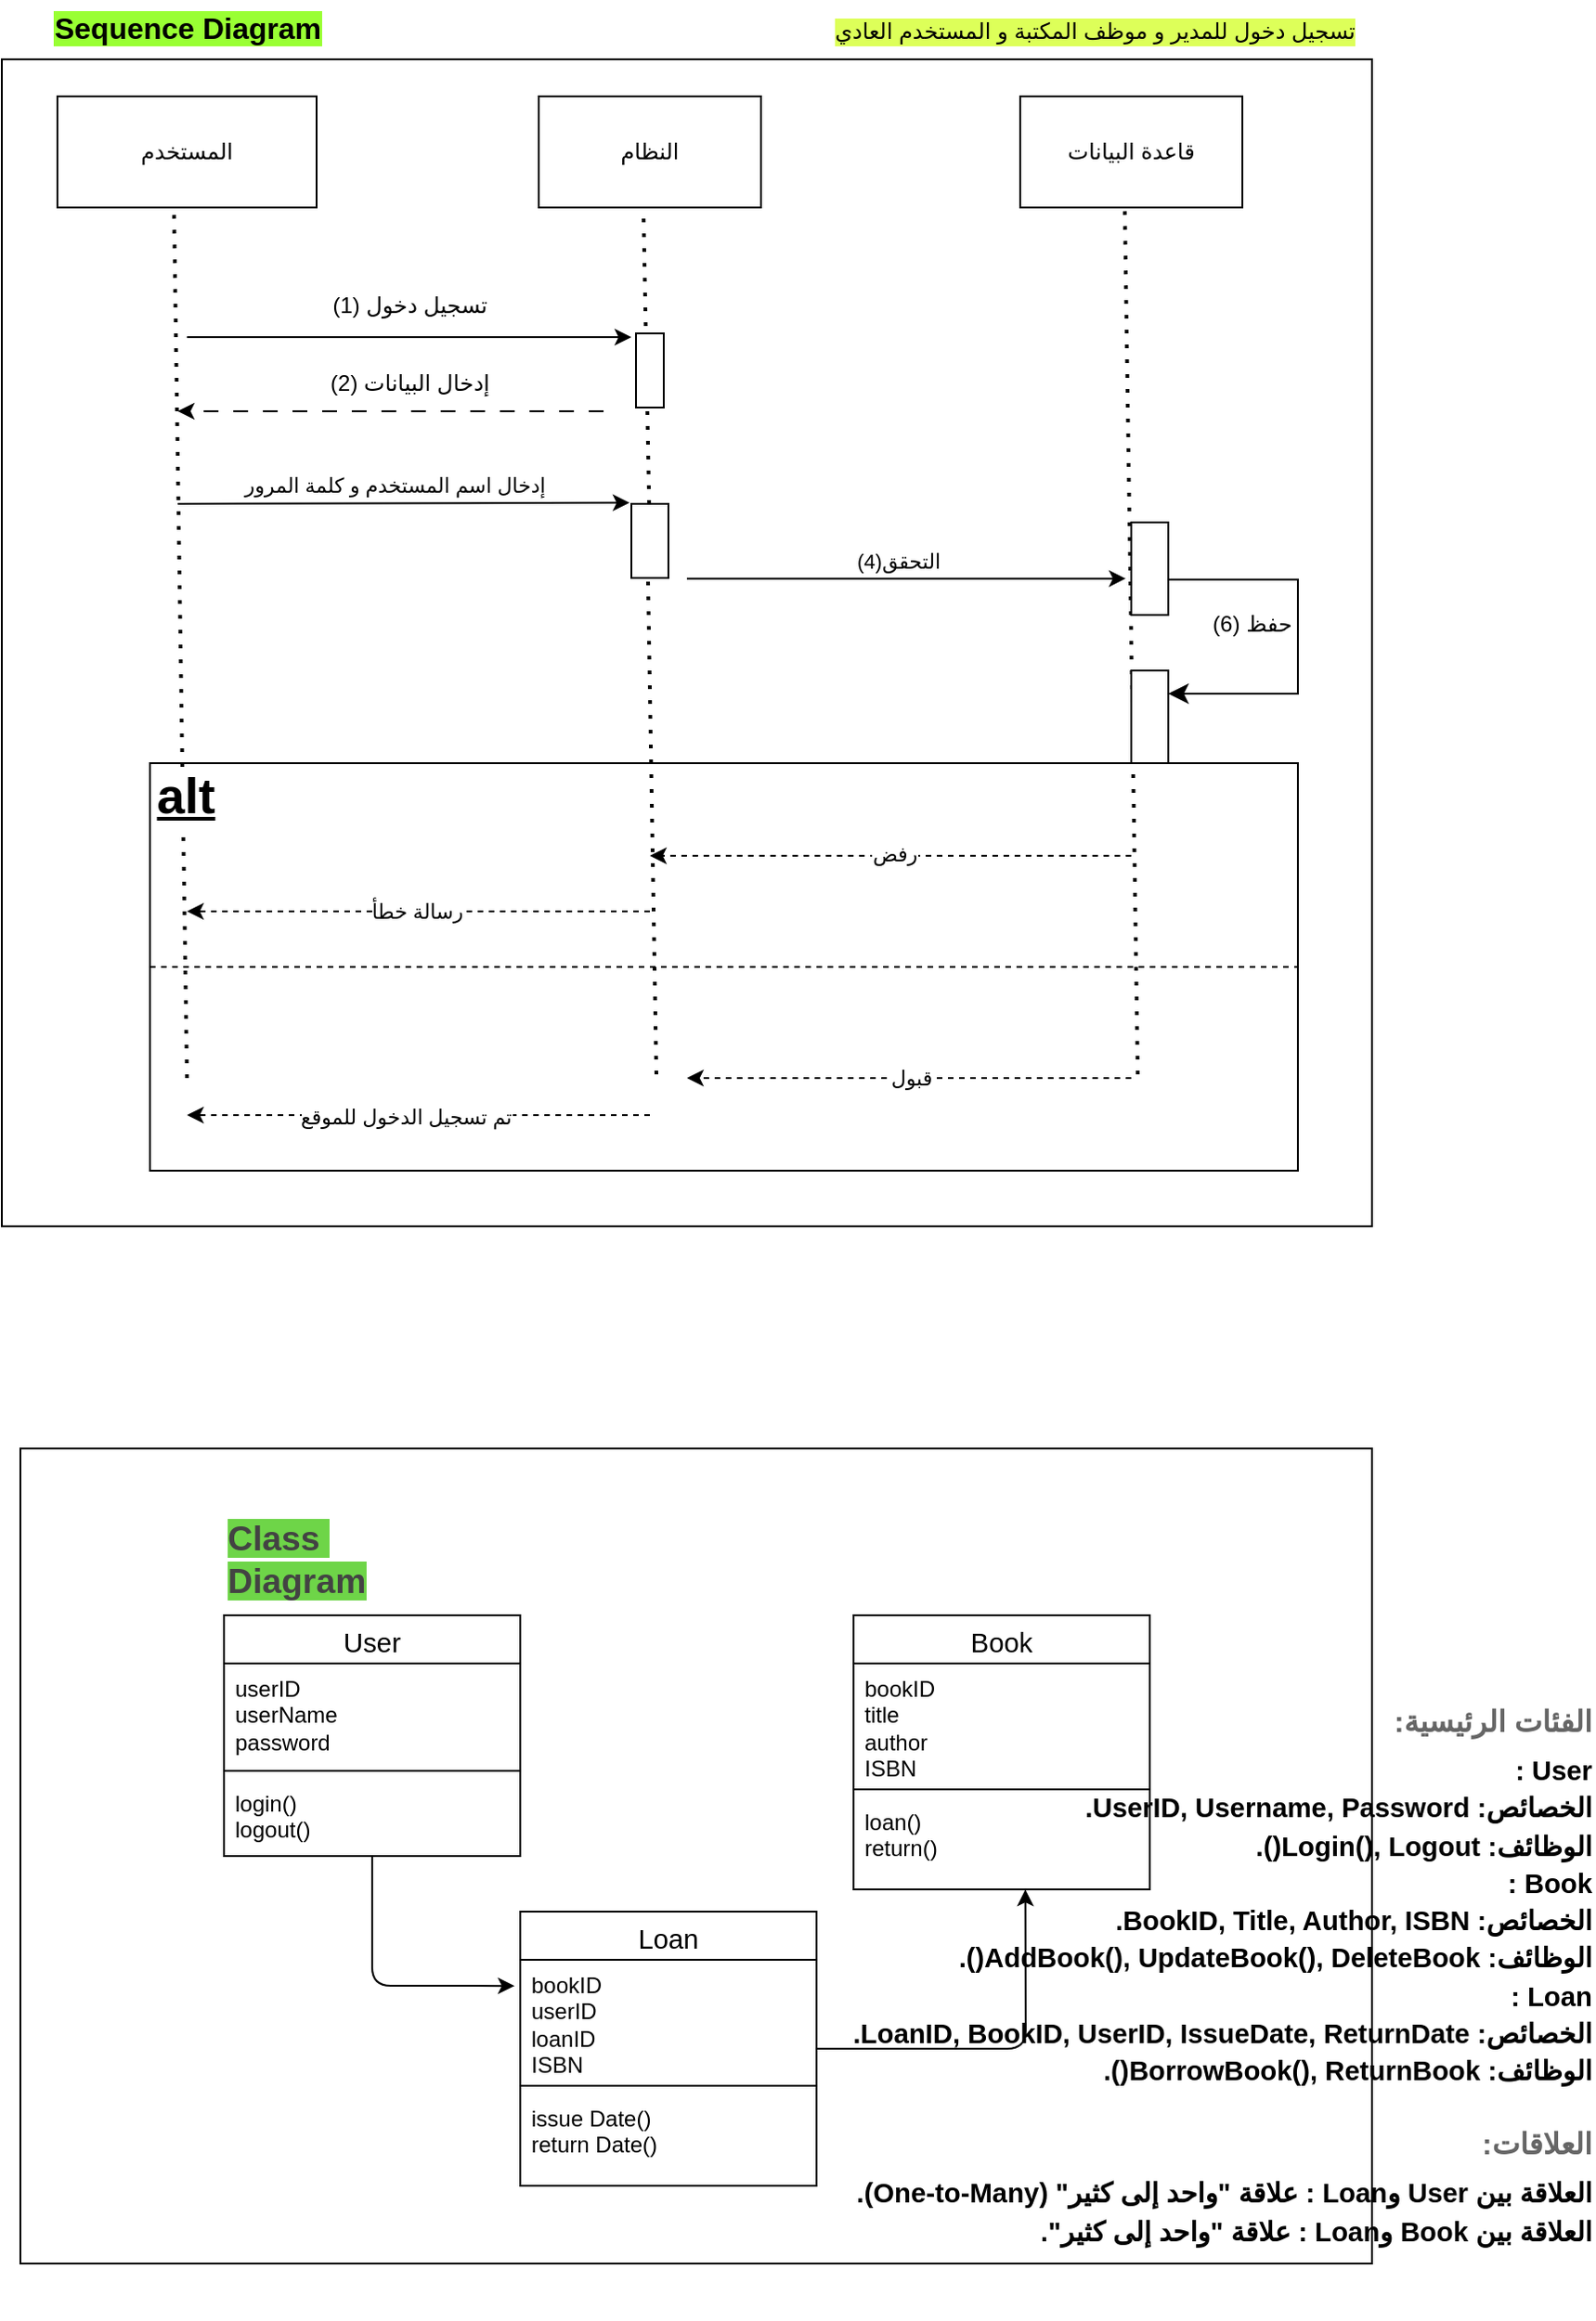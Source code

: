 <mxfile>
    <diagram id="QoeyBauCDCNXHs-bHfof" name="Page-1">
        <mxGraphModel dx="2951" dy="1783" grid="1" gridSize="10" guides="1" tooltips="1" connect="1" arrows="1" fold="1" page="1" pageScale="1" pageWidth="850" pageHeight="1100" math="0" shadow="0">
            <root>
                <mxCell id="0"/>
                <mxCell id="1" parent="0"/>
                <mxCell id="113" value="" style="rounded=0;whiteSpace=wrap;html=1;" vertex="1" parent="1">
                    <mxGeometry x="50" y="810" width="730" height="440" as="geometry"/>
                </mxCell>
                <mxCell id="56" value="" style="group" vertex="1" connectable="0" parent="1">
                    <mxGeometry x="40" y="60" width="740" height="630" as="geometry"/>
                </mxCell>
                <mxCell id="53" value="" style="rounded=0;whiteSpace=wrap;html=1;" vertex="1" parent="56">
                    <mxGeometry width="740" height="630" as="geometry"/>
                </mxCell>
                <mxCell id="34" value="" style="whiteSpace=wrap;html=1;rounded=0;" vertex="1" parent="56">
                    <mxGeometry x="80" y="380" width="620" height="220" as="geometry"/>
                </mxCell>
                <mxCell id="7" value="" style="rounded=0;whiteSpace=wrap;html=1;" vertex="1" parent="56">
                    <mxGeometry x="290" y="20" width="120" height="60" as="geometry"/>
                </mxCell>
                <mxCell id="8" value="المستخدم" style="rounded=0;whiteSpace=wrap;html=1;" vertex="1" parent="56">
                    <mxGeometry x="30" y="20" width="140" height="60" as="geometry"/>
                </mxCell>
                <mxCell id="9" value="النظام" style="rounded=0;whiteSpace=wrap;html=1;" vertex="1" parent="56">
                    <mxGeometry x="290" y="20" width="120" height="60" as="geometry"/>
                </mxCell>
                <mxCell id="10" value="قاعدة البيانات" style="rounded=0;whiteSpace=wrap;html=1;" vertex="1" parent="56">
                    <mxGeometry x="550" y="20" width="120" height="60" as="geometry"/>
                </mxCell>
                <mxCell id="11" value="" style="endArrow=none;dashed=1;html=1;dashPattern=1 3;strokeWidth=2;entryX=0.45;entryY=1.028;entryDx=0;entryDy=0;entryPerimeter=0;" edge="1" parent="56" target="8">
                    <mxGeometry width="50" height="50" relative="1" as="geometry">
                        <mxPoint x="100" y="550" as="sourcePoint"/>
                        <mxPoint x="110" y="110" as="targetPoint"/>
                    </mxGeometry>
                </mxCell>
                <mxCell id="52" value="alt" style="edgeLabel;html=1;align=center;verticalAlign=middle;resizable=0;points=[];fontStyle=5;fontSize=27;" vertex="1" connectable="0" parent="11">
                    <mxGeometry x="-0.349" y="-1" relative="1" as="geometry">
                        <mxPoint as="offset"/>
                    </mxGeometry>
                </mxCell>
                <mxCell id="12" value="" style="endArrow=none;dashed=1;html=1;dashPattern=1 3;strokeWidth=2;entryX=0.45;entryY=1.028;entryDx=0;entryDy=0;entryPerimeter=0;" edge="1" parent="56" source="26">
                    <mxGeometry width="50" height="50" relative="1" as="geometry">
                        <mxPoint x="353.5" y="548" as="sourcePoint"/>
                        <mxPoint x="346.5" y="80" as="targetPoint"/>
                    </mxGeometry>
                </mxCell>
                <mxCell id="13" value="" style="endArrow=none;dashed=1;html=1;dashPattern=1 3;strokeWidth=2;entryX=0.45;entryY=1.028;entryDx=0;entryDy=0;entryPerimeter=0;" edge="1" parent="56">
                    <mxGeometry width="50" height="50" relative="1" as="geometry">
                        <mxPoint x="613.5" y="548" as="sourcePoint"/>
                        <mxPoint x="606.5" y="80" as="targetPoint"/>
                    </mxGeometry>
                </mxCell>
                <mxCell id="14" value="" style="endArrow=classic;html=1;" edge="1" parent="56">
                    <mxGeometry width="50" height="50" relative="1" as="geometry">
                        <mxPoint x="100" y="150" as="sourcePoint"/>
                        <mxPoint x="340" y="150" as="targetPoint"/>
                    </mxGeometry>
                </mxCell>
                <mxCell id="15" value="تسجيل دخول (1)" style="text;html=1;align=center;verticalAlign=middle;resizable=0;points=[];autosize=1;strokeColor=none;fillColor=none;" vertex="1" parent="56">
                    <mxGeometry x="165" y="118" width="110" height="30" as="geometry"/>
                </mxCell>
                <mxCell id="17" value="" style="endArrow=classic;html=1;dashed=1;dashPattern=8 8;" edge="1" parent="56">
                    <mxGeometry width="50" height="50" relative="1" as="geometry">
                        <mxPoint x="325" y="190" as="sourcePoint"/>
                        <mxPoint x="95" y="190" as="targetPoint"/>
                    </mxGeometry>
                </mxCell>
                <mxCell id="18" value="إدخال البيانات (2)" style="text;html=1;align=center;verticalAlign=middle;resizable=0;points=[];autosize=1;strokeColor=none;fillColor=none;" vertex="1" parent="56">
                    <mxGeometry x="165" y="160" width="110" height="30" as="geometry"/>
                </mxCell>
                <mxCell id="19" value="" style="endArrow=classic;html=1;entryX=-0.05;entryY=-0.015;entryDx=0;entryDy=0;entryPerimeter=0;" edge="1" parent="56" target="26">
                    <mxGeometry width="50" height="50" relative="1" as="geometry">
                        <mxPoint x="95" y="240" as="sourcePoint"/>
                        <mxPoint x="345" y="240" as="targetPoint"/>
                    </mxGeometry>
                </mxCell>
                <mxCell id="20" value="إدخال اسم المستخدم و كلمة المرور" style="edgeLabel;html=1;align=center;verticalAlign=middle;resizable=0;points=[];" vertex="1" connectable="0" parent="19">
                    <mxGeometry x="-0.044" relative="1" as="geometry">
                        <mxPoint y="-10" as="offset"/>
                    </mxGeometry>
                </mxCell>
                <mxCell id="25" value="" style="rounded=0;whiteSpace=wrap;html=1;" vertex="1" parent="56">
                    <mxGeometry x="342.5" y="148" width="15" height="40" as="geometry"/>
                </mxCell>
                <mxCell id="27" value="" style="endArrow=none;dashed=1;html=1;dashPattern=1 3;strokeWidth=2;entryX=0.45;entryY=1.028;entryDx=0;entryDy=0;entryPerimeter=0;" edge="1" parent="56" target="26">
                    <mxGeometry width="50" height="50" relative="1" as="geometry">
                        <mxPoint x="353.5" y="548" as="sourcePoint"/>
                        <mxPoint x="346.5" y="80" as="targetPoint"/>
                    </mxGeometry>
                </mxCell>
                <mxCell id="26" value="" style="rounded=0;whiteSpace=wrap;html=1;" vertex="1" parent="56">
                    <mxGeometry x="340" y="240" width="20" height="40" as="geometry"/>
                </mxCell>
                <mxCell id="28" value="" style="endArrow=classic;html=1;entryX=-0.076;entryY=0.424;entryDx=0;entryDy=0;entryPerimeter=0;" edge="1" parent="56">
                    <mxGeometry width="50" height="50" relative="1" as="geometry">
                        <mxPoint x="370" y="280.32" as="sourcePoint"/>
                        <mxPoint x="607" y="280.32" as="targetPoint"/>
                    </mxGeometry>
                </mxCell>
                <mxCell id="29" value="التحقق(4)" style="edgeLabel;html=1;align=center;verticalAlign=middle;resizable=0;points=[];" vertex="1" connectable="0" parent="28">
                    <mxGeometry x="-0.044" relative="1" as="geometry">
                        <mxPoint y="-10" as="offset"/>
                    </mxGeometry>
                </mxCell>
                <mxCell id="30" value="" style="rounded=0;whiteSpace=wrap;html=1;" vertex="1" parent="56">
                    <mxGeometry x="610" y="250" width="20" height="50" as="geometry"/>
                </mxCell>
                <mxCell id="31" value="" style="rounded=0;whiteSpace=wrap;html=1;" vertex="1" parent="56">
                    <mxGeometry x="610" y="330" width="20" height="50" as="geometry"/>
                </mxCell>
                <mxCell id="32" value="" style="edgeStyle=elbowEdgeStyle;elbow=horizontal;endArrow=classic;html=1;curved=0;rounded=0;endSize=8;startSize=8;entryX=1;entryY=0.25;entryDx=0;entryDy=0;exitX=0.981;exitY=0.617;exitDx=0;exitDy=0;exitPerimeter=0;" edge="1" parent="56" source="30" target="31">
                    <mxGeometry width="50" height="50" relative="1" as="geometry">
                        <mxPoint x="645" y="280" as="sourcePoint"/>
                        <mxPoint x="550" y="340" as="targetPoint"/>
                        <Array as="points">
                            <mxPoint x="700" y="320"/>
                        </Array>
                    </mxGeometry>
                </mxCell>
                <mxCell id="33" value="حفظ (6)" style="text;html=1;align=center;verticalAlign=middle;resizable=0;points=[];autosize=1;strokeColor=none;fillColor=none;" vertex="1" parent="56">
                    <mxGeometry x="640" y="290" width="70" height="30" as="geometry"/>
                </mxCell>
                <mxCell id="40" value="" style="endArrow=none;dashed=1;html=1;exitX=0;exitY=0.5;exitDx=0;exitDy=0;entryX=1;entryY=0.5;entryDx=0;entryDy=0;" edge="1" parent="56" source="34" target="34">
                    <mxGeometry width="50" height="50" relative="1" as="geometry">
                        <mxPoint x="430" y="460" as="sourcePoint"/>
                        <mxPoint x="480" y="410" as="targetPoint"/>
                    </mxGeometry>
                </mxCell>
                <mxCell id="41" value="" style="endArrow=classic;html=1;dashed=1;" edge="1" parent="56">
                    <mxGeometry width="50" height="50" relative="1" as="geometry">
                        <mxPoint x="610" y="430" as="sourcePoint"/>
                        <mxPoint x="350" y="430" as="targetPoint"/>
                    </mxGeometry>
                </mxCell>
                <mxCell id="48" value="رفض" style="edgeLabel;html=1;align=center;verticalAlign=middle;resizable=0;points=[];" vertex="1" connectable="0" parent="41">
                    <mxGeometry x="-0.01" y="-1" relative="1" as="geometry">
                        <mxPoint as="offset"/>
                    </mxGeometry>
                </mxCell>
                <mxCell id="45" value="" style="endArrow=classic;html=1;dashed=1;" edge="1" parent="56">
                    <mxGeometry width="50" height="50" relative="1" as="geometry">
                        <mxPoint x="610" y="550" as="sourcePoint"/>
                        <mxPoint x="370" y="550" as="targetPoint"/>
                    </mxGeometry>
                </mxCell>
                <mxCell id="49" value="قبول" style="edgeLabel;html=1;align=center;verticalAlign=middle;resizable=0;points=[];" vertex="1" connectable="0" parent="45">
                    <mxGeometry x="-0.003" relative="1" as="geometry">
                        <mxPoint as="offset"/>
                    </mxGeometry>
                </mxCell>
                <mxCell id="46" value="" style="endArrow=classic;html=1;dashed=1;" edge="1" parent="56">
                    <mxGeometry width="50" height="50" relative="1" as="geometry">
                        <mxPoint x="350" y="460" as="sourcePoint"/>
                        <mxPoint x="100" y="460" as="targetPoint"/>
                    </mxGeometry>
                </mxCell>
                <mxCell id="50" value="رسالة خطأ" style="edgeLabel;html=1;align=center;verticalAlign=middle;resizable=0;points=[];" vertex="1" connectable="0" parent="46">
                    <mxGeometry x="0.008" relative="1" as="geometry">
                        <mxPoint as="offset"/>
                    </mxGeometry>
                </mxCell>
                <mxCell id="47" value="" style="endArrow=classic;html=1;dashed=1;" edge="1" parent="56">
                    <mxGeometry width="50" height="50" relative="1" as="geometry">
                        <mxPoint x="350" y="570" as="sourcePoint"/>
                        <mxPoint x="100" y="570" as="targetPoint"/>
                    </mxGeometry>
                </mxCell>
                <mxCell id="51" value="تم تسجيل الدخول للموقع" style="edgeLabel;html=1;align=center;verticalAlign=middle;resizable=0;points=[];" vertex="1" connectable="0" parent="47">
                    <mxGeometry x="0.054" y="1" relative="1" as="geometry">
                        <mxPoint as="offset"/>
                    </mxGeometry>
                </mxCell>
                <mxCell id="57" value="تسجيل دخول للمدير و موظف المكتبة و المستخدم العادي" style="text;html=1;align=center;verticalAlign=middle;resizable=0;points=[];autosize=1;strokeColor=none;fillColor=none;labelBackgroundColor=#DDFF59;" vertex="1" parent="1">
                    <mxGeometry x="480" y="30" width="300" height="30" as="geometry"/>
                </mxCell>
                <mxCell id="93" value="Sequence Diagram" style="text;html=1;align=center;verticalAlign=middle;resizable=0;points=[];autosize=1;strokeColor=none;fillColor=none;fontStyle=1;fontSize=16;labelBackgroundColor=#99FF33;" vertex="1" parent="1">
                    <mxGeometry x="60" y="28" width="160" height="30" as="geometry"/>
                </mxCell>
                <mxCell id="111" value="" style="group" vertex="1" connectable="0" parent="1">
                    <mxGeometry x="160" y="900" width="500" height="308" as="geometry"/>
                </mxCell>
                <mxCell id="95" value="&lt;span id=&quot;docs-internal-guid-b2503165-7fff-81a5-fd3a-57290988a838&quot; style=&quot;font-weight:normal;&quot;&gt;&lt;span style=&quot;font-size: 11pt; font-family: Arial, sans-serif; color: rgb(0, 0, 0); background-color: transparent; font-variant-numeric: normal; font-variant-east-asian: normal; font-variant-alternates: normal; font-variant-position: normal; font-variant-emoji: normal; vertical-align: baseline; white-space-collapse: preserve;&quot;&gt;User&lt;/span&gt;&lt;/span&gt;" style="swimlane;fontStyle=1;align=center;verticalAlign=top;childLayout=stackLayout;horizontal=1;startSize=26;horizontalStack=0;resizeParent=1;resizeParentMax=0;resizeLast=0;collapsible=1;marginBottom=0;whiteSpace=wrap;html=1;" vertex="1" parent="111">
                    <mxGeometry width="160" height="130" as="geometry"/>
                </mxCell>
                <mxCell id="96" value="userID&lt;br&gt;userName&lt;br&gt;password" style="text;strokeColor=none;fillColor=none;align=left;verticalAlign=top;spacingLeft=4;spacingRight=4;overflow=hidden;rotatable=0;points=[[0,0.5],[1,0.5]];portConstraint=eastwest;whiteSpace=wrap;html=1;" vertex="1" parent="95">
                    <mxGeometry y="26" width="160" height="54" as="geometry"/>
                </mxCell>
                <mxCell id="97" value="" style="line;strokeWidth=1;fillColor=none;align=left;verticalAlign=middle;spacingTop=-1;spacingLeft=3;spacingRight=3;rotatable=0;labelPosition=right;points=[];portConstraint=eastwest;strokeColor=inherit;" vertex="1" parent="95">
                    <mxGeometry y="80" width="160" height="8" as="geometry"/>
                </mxCell>
                <mxCell id="98" value="login()&lt;br&gt;logout()" style="text;strokeColor=none;fillColor=none;align=left;verticalAlign=top;spacingLeft=4;spacingRight=4;overflow=hidden;rotatable=0;points=[[0,0.5],[1,0.5]];portConstraint=eastwest;whiteSpace=wrap;html=1;" vertex="1" parent="95">
                    <mxGeometry y="88" width="160" height="42" as="geometry"/>
                </mxCell>
                <mxCell id="99" value="&lt;span id=&quot;docs-internal-guid-b2503165-7fff-81a5-fd3a-57290988a838&quot; style=&quot;font-weight:normal;&quot;&gt;&lt;span style=&quot;font-size: 11pt; font-family: Arial, sans-serif; color: rgb(0, 0, 0); background-color: transparent; font-variant-numeric: normal; font-variant-east-asian: normal; font-variant-alternates: normal; font-variant-position: normal; font-variant-emoji: normal; vertical-align: baseline; white-space-collapse: preserve;&quot;&gt;Book&lt;/span&gt;&lt;/span&gt;" style="swimlane;fontStyle=1;align=center;verticalAlign=top;childLayout=stackLayout;horizontal=1;startSize=26;horizontalStack=0;resizeParent=1;resizeParentMax=0;resizeLast=0;collapsible=1;marginBottom=0;whiteSpace=wrap;html=1;" vertex="1" parent="111">
                    <mxGeometry x="340" width="160" height="148" as="geometry"/>
                </mxCell>
                <mxCell id="100" value="bookID&lt;br&gt;title&lt;br&gt;author&lt;br&gt;ISBN" style="text;strokeColor=none;fillColor=none;align=left;verticalAlign=top;spacingLeft=4;spacingRight=4;overflow=hidden;rotatable=0;points=[[0,0.5],[1,0.5]];portConstraint=eastwest;whiteSpace=wrap;html=1;" vertex="1" parent="99">
                    <mxGeometry y="26" width="160" height="64" as="geometry"/>
                </mxCell>
                <mxCell id="101" value="" style="line;strokeWidth=1;fillColor=none;align=left;verticalAlign=middle;spacingTop=-1;spacingLeft=3;spacingRight=3;rotatable=0;labelPosition=right;points=[];portConstraint=eastwest;strokeColor=inherit;" vertex="1" parent="99">
                    <mxGeometry y="90" width="160" height="8" as="geometry"/>
                </mxCell>
                <mxCell id="102" value="loan()&lt;br&gt;return()" style="text;strokeColor=none;fillColor=none;align=left;verticalAlign=top;spacingLeft=4;spacingRight=4;overflow=hidden;rotatable=0;points=[[0,0.5],[1,0.5]];portConstraint=eastwest;whiteSpace=wrap;html=1;" vertex="1" parent="99">
                    <mxGeometry y="98" width="160" height="50" as="geometry"/>
                </mxCell>
                <mxCell id="103" value="&lt;span id=&quot;docs-internal-guid-b2503165-7fff-81a5-fd3a-57290988a838&quot; style=&quot;font-weight:normal;&quot;&gt;&lt;span style=&quot;font-size: 11pt; font-family: Arial, sans-serif; color: rgb(0, 0, 0); background-color: transparent; font-variant-numeric: normal; font-variant-east-asian: normal; font-variant-alternates: normal; font-variant-position: normal; font-variant-emoji: normal; vertical-align: baseline; white-space-collapse: preserve;&quot;&gt;Loan&lt;/span&gt;&lt;/span&gt;" style="swimlane;fontStyle=1;align=center;verticalAlign=top;childLayout=stackLayout;horizontal=1;startSize=26;horizontalStack=0;resizeParent=1;resizeParentMax=0;resizeLast=0;collapsible=1;marginBottom=0;whiteSpace=wrap;html=1;" vertex="1" parent="111">
                    <mxGeometry x="160" y="160" width="160" height="148" as="geometry"/>
                </mxCell>
                <mxCell id="104" value="bookID&lt;br&gt;userID&lt;br&gt;loanID&lt;br&gt;ISBN" style="text;strokeColor=none;fillColor=none;align=left;verticalAlign=top;spacingLeft=4;spacingRight=4;overflow=hidden;rotatable=0;points=[[0,0.5],[1,0.5]];portConstraint=eastwest;whiteSpace=wrap;html=1;" vertex="1" parent="103">
                    <mxGeometry y="26" width="160" height="64" as="geometry"/>
                </mxCell>
                <mxCell id="105" value="" style="line;strokeWidth=1;fillColor=none;align=left;verticalAlign=middle;spacingTop=-1;spacingLeft=3;spacingRight=3;rotatable=0;labelPosition=right;points=[];portConstraint=eastwest;strokeColor=inherit;" vertex="1" parent="103">
                    <mxGeometry y="90" width="160" height="8" as="geometry"/>
                </mxCell>
                <mxCell id="106" value="issue Date()&lt;br&gt;return Date()" style="text;strokeColor=none;fillColor=none;align=left;verticalAlign=top;spacingLeft=4;spacingRight=4;overflow=hidden;rotatable=0;points=[[0,0.5],[1,0.5]];portConstraint=eastwest;whiteSpace=wrap;html=1;" vertex="1" parent="103">
                    <mxGeometry y="98" width="160" height="50" as="geometry"/>
                </mxCell>
                <mxCell id="108" style="edgeStyle=none;html=1;entryX=-0.019;entryY=0.22;entryDx=0;entryDy=0;entryPerimeter=0;" edge="1" parent="111" source="98" target="104">
                    <mxGeometry relative="1" as="geometry">
                        <Array as="points">
                            <mxPoint x="80" y="200"/>
                        </Array>
                    </mxGeometry>
                </mxCell>
                <mxCell id="110" style="edgeStyle=none;html=1;entryX=0.58;entryY=1.001;entryDx=0;entryDy=0;entryPerimeter=0;" edge="1" parent="111" source="103" target="102">
                    <mxGeometry relative="1" as="geometry">
                        <Array as="points">
                            <mxPoint x="433" y="234"/>
                        </Array>
                    </mxGeometry>
                </mxCell>
                <mxCell id="112" value="&lt;span id=&quot;docs-internal-guid-3ead2aad-7fff-60e1-7d81-b4533a13455a&quot;&gt;&lt;span style=&quot;font-size: 14pt; font-family: Arial, sans-serif; color: rgb(67, 67, 67); font-variant-numeric: normal; font-variant-east-asian: normal; font-variant-alternates: normal; font-variant-position: normal; font-variant-emoji: normal; vertical-align: baseline; white-space: pre-wrap; background-color: light-dark(rgb(110, 213, 72), rgb(237, 237, 237));&quot;&gt;Class Diagram&lt;/span&gt;&lt;/span&gt;" style="text;html=1;align=left;verticalAlign=middle;resizable=0;points=[];autosize=1;strokeColor=none;fillColor=none;fontStyle=1;labelPosition=left;verticalLabelPosition=middle;textDirection=ltr;" vertex="1" parent="1">
                    <mxGeometry x="310" y="850" width="150" height="40" as="geometry"/>
                </mxCell>
                <mxCell id="114" value="&lt;span id=&quot;docs-internal-guid-0e8513aa-7fff-b731-a361-91bb66fbdc82&quot;&gt;&lt;h4 dir=&quot;rtl&quot; style=&quot;line-height: 1.38; margin-top: 14pt; margin-bottom: 4pt;&quot;&gt;&lt;span style=&quot;font-size: 12pt; font-family: Arial, sans-serif; color: rgb(102, 102, 102); background-color: transparent; font-variant-numeric: normal; font-variant-east-asian: normal; font-variant-alternates: normal; font-variant-position: normal; font-variant-emoji: normal; vertical-align: baseline; white-space: pre-wrap;&quot;&gt;الفئات الرئيسية:&lt;/span&gt;&lt;/h4&gt;&lt;ul style=&quot;margin-top:0;margin-bottom:0;padding-inline-start:48px;&quot;&gt;&lt;li dir=&quot;rtl&quot; style=&quot;list-style-type: disc; font-size: 11pt; font-family: Arial, sans-serif; color: rgb(0, 0, 0); background-color: transparent; font-variant-numeric: normal; font-variant-east-asian: normal; font-variant-alternates: normal; font-variant-position: normal; font-variant-emoji: normal; vertical-align: baseline; white-space-collapse: preserve;&quot; aria-level=&quot;1&quot;&gt;&lt;p dir=&quot;rtl&quot; style=&quot;line-height: 1.38; margin-top: 0pt; margin-bottom: 0pt;&quot; role=&quot;presentation&quot;&gt;&lt;span style=&quot;font-size: 11pt; color: rgb(0, 0, 0); background-color: transparent; font-variant-numeric: normal; font-variant-east-asian: normal; font-variant-alternates: normal; font-variant-position: normal; font-variant-emoji: normal; vertical-align: baseline; text-wrap-mode: wrap;&quot;&gt;User :&lt;/span&gt;&lt;/p&gt;&lt;/li&gt;&lt;ul style=&quot;margin-top:0;margin-bottom:0;padding-inline-start:48px;&quot;&gt;&lt;li dir=&quot;rtl&quot; style=&quot;list-style-type: disc; font-size: 11pt; font-family: Arial, sans-serif; color: rgb(0, 0, 0); background-color: transparent; font-variant-numeric: normal; font-variant-east-asian: normal; font-variant-alternates: normal; font-variant-position: normal; font-variant-emoji: normal; vertical-align: baseline; white-space-collapse: preserve;&quot; aria-level=&quot;2&quot;&gt;&lt;p dir=&quot;rtl&quot; style=&quot;line-height: 1.38; margin-top: 0pt; margin-bottom: 0pt;&quot; role=&quot;presentation&quot;&gt;&lt;span style=&quot;font-size: 11pt; color: rgb(0, 0, 0); background-color: transparent; font-variant-numeric: normal; font-variant-east-asian: normal; font-variant-alternates: normal; font-variant-position: normal; font-variant-emoji: normal; vertical-align: baseline; text-wrap-mode: wrap;&quot;&gt;الخصائص: UserID, Username, Password.&lt;/span&gt;&lt;/p&gt;&lt;/li&gt;&lt;li dir=&quot;rtl&quot; style=&quot;list-style-type: disc; font-size: 11pt; font-family: Arial, sans-serif; color: rgb(0, 0, 0); background-color: transparent; font-variant-numeric: normal; font-variant-east-asian: normal; font-variant-alternates: normal; font-variant-position: normal; font-variant-emoji: normal; vertical-align: baseline; white-space-collapse: preserve;&quot; aria-level=&quot;2&quot;&gt;&lt;p dir=&quot;rtl&quot; style=&quot;line-height: 1.38; margin-top: 0pt; margin-bottom: 0pt;&quot; role=&quot;presentation&quot;&gt;&lt;span style=&quot;font-size: 11pt; color: rgb(0, 0, 0); background-color: transparent; font-variant-numeric: normal; font-variant-east-asian: normal; font-variant-alternates: normal; font-variant-position: normal; font-variant-emoji: normal; vertical-align: baseline; text-wrap-mode: wrap;&quot;&gt;الوظائف: Login(), Logout().&lt;/span&gt;&lt;/p&gt;&lt;/li&gt;&lt;/ul&gt;&lt;li dir=&quot;rtl&quot; style=&quot;list-style-type: disc; font-size: 11pt; font-family: Arial, sans-serif; color: rgb(0, 0, 0); background-color: transparent; font-variant-numeric: normal; font-variant-east-asian: normal; font-variant-alternates: normal; font-variant-position: normal; font-variant-emoji: normal; vertical-align: baseline; white-space-collapse: preserve;&quot; aria-level=&quot;1&quot;&gt;&lt;p dir=&quot;rtl&quot; style=&quot;line-height: 1.38; margin-top: 0pt; margin-bottom: 0pt;&quot; role=&quot;presentation&quot;&gt;&lt;span style=&quot;font-size: 11pt; color: rgb(0, 0, 0); background-color: transparent; font-variant-numeric: normal; font-variant-east-asian: normal; font-variant-alternates: normal; font-variant-position: normal; font-variant-emoji: normal; vertical-align: baseline; text-wrap-mode: wrap;&quot;&gt;Book :&lt;/span&gt;&lt;/p&gt;&lt;/li&gt;&lt;ul style=&quot;margin-top:0;margin-bottom:0;padding-inline-start:48px;&quot;&gt;&lt;li dir=&quot;rtl&quot; style=&quot;list-style-type: disc; font-size: 11pt; font-family: Arial, sans-serif; color: rgb(0, 0, 0); background-color: transparent; font-variant-numeric: normal; font-variant-east-asian: normal; font-variant-alternates: normal; font-variant-position: normal; font-variant-emoji: normal; vertical-align: baseline; white-space-collapse: preserve;&quot; aria-level=&quot;2&quot;&gt;&lt;p dir=&quot;rtl&quot; style=&quot;line-height: 1.38; margin-top: 0pt; margin-bottom: 0pt;&quot; role=&quot;presentation&quot;&gt;&lt;span style=&quot;font-size: 11pt; color: rgb(0, 0, 0); background-color: transparent; font-variant-numeric: normal; font-variant-east-asian: normal; font-variant-alternates: normal; font-variant-position: normal; font-variant-emoji: normal; vertical-align: baseline; text-wrap-mode: wrap;&quot;&gt;الخصائص: BookID, Title, Author, ISBN.&lt;/span&gt;&lt;/p&gt;&lt;/li&gt;&lt;li dir=&quot;rtl&quot; style=&quot;list-style-type: disc; font-size: 11pt; font-family: Arial, sans-serif; color: rgb(0, 0, 0); background-color: transparent; font-variant-numeric: normal; font-variant-east-asian: normal; font-variant-alternates: normal; font-variant-position: normal; font-variant-emoji: normal; vertical-align: baseline; white-space-collapse: preserve;&quot; aria-level=&quot;2&quot;&gt;&lt;p dir=&quot;rtl&quot; style=&quot;line-height: 1.38; margin-top: 0pt; margin-bottom: 0pt;&quot; role=&quot;presentation&quot;&gt;&lt;span style=&quot;font-size: 11pt; color: rgb(0, 0, 0); background-color: transparent; font-variant-numeric: normal; font-variant-east-asian: normal; font-variant-alternates: normal; font-variant-position: normal; font-variant-emoji: normal; vertical-align: baseline; text-wrap-mode: wrap;&quot;&gt;الوظائف: AddBook(), UpdateBook(), DeleteBook().&lt;/span&gt;&lt;/p&gt;&lt;/li&gt;&lt;/ul&gt;&lt;li dir=&quot;rtl&quot; style=&quot;list-style-type: disc; font-size: 11pt; font-family: Arial, sans-serif; color: rgb(0, 0, 0); background-color: transparent; font-variant-numeric: normal; font-variant-east-asian: normal; font-variant-alternates: normal; font-variant-position: normal; font-variant-emoji: normal; vertical-align: baseline; white-space-collapse: preserve;&quot; aria-level=&quot;1&quot;&gt;&lt;p dir=&quot;rtl&quot; style=&quot;line-height: 1.38; margin-top: 0pt; margin-bottom: 0pt;&quot; role=&quot;presentation&quot;&gt;&lt;span style=&quot;font-size: 11pt; color: rgb(0, 0, 0); background-color: transparent; font-variant-numeric: normal; font-variant-east-asian: normal; font-variant-alternates: normal; font-variant-position: normal; font-variant-emoji: normal; vertical-align: baseline; text-wrap-mode: wrap;&quot;&gt;Loan :&lt;/span&gt;&lt;/p&gt;&lt;/li&gt;&lt;ul style=&quot;margin-top:0;margin-bottom:0;padding-inline-start:48px;&quot;&gt;&lt;li dir=&quot;rtl&quot; style=&quot;list-style-type: disc; font-size: 11pt; font-family: Arial, sans-serif; color: rgb(0, 0, 0); background-color: transparent; font-variant-numeric: normal; font-variant-east-asian: normal; font-variant-alternates: normal; font-variant-position: normal; font-variant-emoji: normal; vertical-align: baseline; white-space-collapse: preserve;&quot; aria-level=&quot;2&quot;&gt;&lt;p dir=&quot;rtl&quot; style=&quot;line-height: 1.38; margin-top: 0pt; margin-bottom: 0pt;&quot; role=&quot;presentation&quot;&gt;&lt;span style=&quot;font-size: 11pt; color: rgb(0, 0, 0); background-color: transparent; font-variant-numeric: normal; font-variant-east-asian: normal; font-variant-alternates: normal; font-variant-position: normal; font-variant-emoji: normal; vertical-align: baseline; text-wrap-mode: wrap;&quot;&gt;الخصائص: LoanID, BookID, UserID, IssueDate, ReturnDate.&lt;/span&gt;&lt;/p&gt;&lt;/li&gt;&lt;li dir=&quot;rtl&quot; style=&quot;list-style-type: disc; font-size: 11pt; font-family: Arial, sans-serif; color: rgb(0, 0, 0); background-color: transparent; font-variant-numeric: normal; font-variant-east-asian: normal; font-variant-alternates: normal; font-variant-position: normal; font-variant-emoji: normal; vertical-align: baseline; white-space-collapse: preserve;&quot; aria-level=&quot;2&quot;&gt;&lt;p dir=&quot;rtl&quot; style=&quot;line-height: 1.38; margin-top: 0pt; margin-bottom: 0pt;&quot; role=&quot;presentation&quot;&gt;&lt;span style=&quot;font-size: 11pt; color: rgb(0, 0, 0); background-color: transparent; font-variant-numeric: normal; font-variant-east-asian: normal; font-variant-alternates: normal; font-variant-position: normal; font-variant-emoji: normal; vertical-align: baseline; text-wrap-mode: wrap;&quot;&gt;الوظائف: BorrowBook(), ReturnBook().&lt;/span&gt;&lt;/p&gt;&lt;/li&gt;&lt;/ul&gt;&lt;/ul&gt;&lt;h4 dir=&quot;rtl&quot; style=&quot;line-height: 1.38; margin-top: 14pt; margin-bottom: 4pt;&quot;&gt;&lt;span style=&quot;font-size: 12pt; font-family: Arial, sans-serif; color: rgb(102, 102, 102); background-color: transparent; font-variant-numeric: normal; font-variant-east-asian: normal; font-variant-alternates: normal; font-variant-position: normal; font-variant-emoji: normal; vertical-align: baseline; white-space: pre-wrap;&quot;&gt;العلاقات:&lt;/span&gt;&lt;/h4&gt;&lt;ul style=&quot;margin-top:0;margin-bottom:0;padding-inline-start:48px;&quot;&gt;&lt;li dir=&quot;rtl&quot; style=&quot;list-style-type: disc; font-size: 11pt; font-family: Arial, sans-serif; color: rgb(0, 0, 0); background-color: transparent; font-variant-numeric: normal; font-variant-east-asian: normal; font-variant-alternates: normal; font-variant-position: normal; font-variant-emoji: normal; vertical-align: baseline; white-space-collapse: preserve;&quot; aria-level=&quot;1&quot;&gt;&lt;p dir=&quot;rtl&quot; style=&quot;line-height: 1.38; margin-top: 0pt; margin-bottom: 0pt;&quot; role=&quot;presentation&quot;&gt;&lt;span style=&quot;font-size: 11pt; color: rgb(0, 0, 0); background-color: transparent; font-variant-numeric: normal; font-variant-east-asian: normal; font-variant-alternates: normal; font-variant-position: normal; font-variant-emoji: normal; vertical-align: baseline; text-wrap-mode: wrap;&quot;&gt;العلاقة بين User وLoan : علاقة &quot;واحد إلى كثير&quot; (One-to-Many).&lt;/span&gt;&lt;/p&gt;&lt;/li&gt;&lt;li dir=&quot;rtl&quot; style=&quot;list-style-type: disc; font-size: 11pt; font-family: Arial, sans-serif; color: rgb(0, 0, 0); background-color: transparent; font-variant-numeric: normal; font-variant-east-asian: normal; font-variant-alternates: normal; font-variant-position: normal; font-variant-emoji: normal; vertical-align: baseline; white-space-collapse: preserve;&quot; aria-level=&quot;1&quot;&gt;&lt;p dir=&quot;rtl&quot; style=&quot;line-height: 1.38; margin-top: 0pt; margin-bottom: 0pt;&quot; role=&quot;presentation&quot;&gt;&lt;span style=&quot;font-size: 11pt; color: rgb(0, 0, 0); background-color: transparent; font-variant-numeric: normal; font-variant-east-asian: normal; font-variant-alternates: normal; font-variant-position: normal; font-variant-emoji: normal; vertical-align: baseline; text-wrap-mode: wrap;&quot;&gt;العلاقة بين Book وLoan : علاقة &quot;واحد إلى كثير&quot;.&lt;/span&gt;&lt;/p&gt;&lt;/li&gt;&lt;/ul&gt;&lt;/span&gt;" style="text;html=1;align=right;verticalAlign=middle;resizable=0;points=[];autosize=1;strokeColor=none;fillColor=none;labelPosition=center;verticalLabelPosition=middle;fontStyle=1;labelBorderColor=none;textShadow=0;" vertex="1" parent="1">
                    <mxGeometry x="400" y="890" width="500" height="390" as="geometry"/>
                </mxCell>
            </root>
        </mxGraphModel>
    </diagram>
</mxfile>
